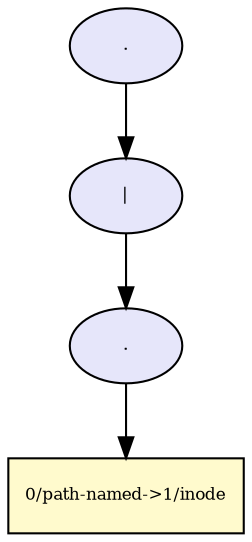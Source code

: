 digraph RGL__DirectedAdjacencyGraph {3[fontsize = 8,label = ".",shape = ellipse, fillcolor="#e6e6fa", style = filled]

3 -> 2[fontsize = 8, color="#000000"]

2[fontsize = 8,label = "|",shape = ellipse, fillcolor="#e6e6fa", style = filled]

2 -> 1[fontsize = 8, color="#000000"]

1[fontsize = 8,label = ".",shape = ellipse, fillcolor="#e6e6fa", style = filled]

1 -> 0[fontsize = 8, color="#000000"]

0[fontsize = 8,label = "0/path-named->1/inode",shape = rectangle, fillcolor="#fffacd", style = filled]

}